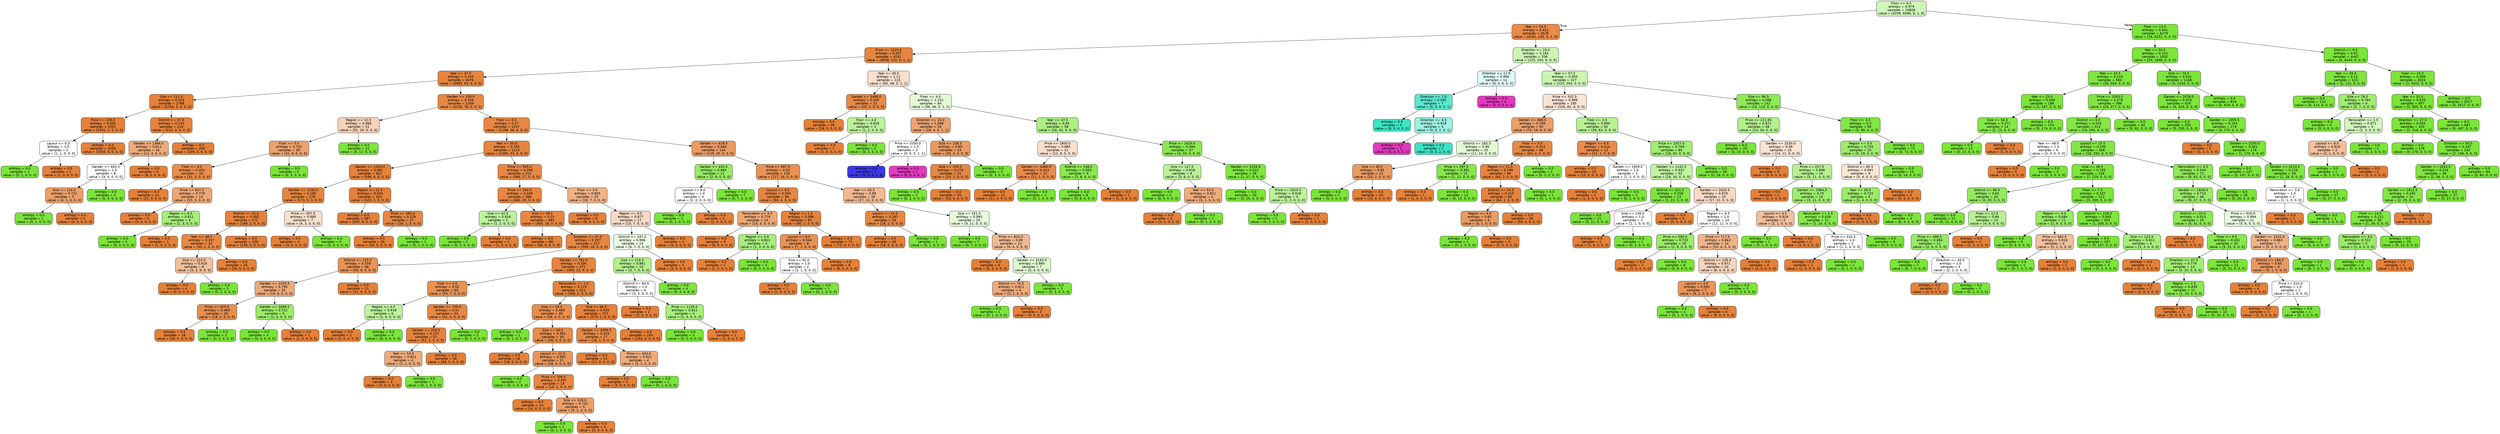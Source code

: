 digraph Tree {
node [shape=box, style="filled, rounded", color="black", fontname=helvetica] ;
edge [fontname=helvetica] ;
0 [label="Floor <= 6.5\nentropy = 0.979\nsamples = 10808\nvalue = [4209, 6586, 6, 1, 6]", fillcolor="#cff6b8"] ;
1 [label="Year <= 54.5\nentropy = 0.412\nsamples = 4529\nvalue = [4181, 335, 6, 1, 6]", fillcolor="#e78b49"] ;
0 -> 1 [labeldistance=2.5, labelangle=45, headlabel="True"] ;
2 [label="Price <= 1225.0\nentropy = 0.207\nsamples = 4191\nvalue = [4058, 131, 0, 1, 1]", fillcolor="#e6853f"] ;
1 -> 2 ;
3 [label="Year <= 47.5\nentropy = 0.143\nsamples = 4076\nvalue = [3993, 83, 0, 0, 0]", fillcolor="#e6843d"] ;
2 -> 3 ;
4 [label="Size <= 111.5\nentropy = 0.019\nsamples = 2768\nvalue = [2763, 5, 0, 0, 0]", fillcolor="#e58139"] ;
3 -> 4 ;
5 [label="Price <= 159.0\nentropy = 0.005\nsamples = 2552\nvalue = [2551, 1, 0, 0, 0]", fillcolor="#e58139"] ;
4 -> 5 ;
6 [label="Layout <= 6.5\nentropy = 1.0\nsamples = 2\nvalue = [1, 1, 0, 0, 0]", fillcolor="#ffffff"] ;
5 -> 6 ;
7 [label="entropy = 0.0\nsamples = 1\nvalue = [0, 1, 0, 0, 0]", fillcolor="#7be539"] ;
6 -> 7 ;
8 [label="entropy = 0.0\nsamples = 1\nvalue = [1, 0, 0, 0, 0]", fillcolor="#e58139"] ;
6 -> 8 ;
9 [label="entropy = 0.0\nsamples = 2550\nvalue = [2550, 0, 0, 0, 0]", fillcolor="#e58139"] ;
5 -> 9 ;
10 [label="District <= 37.0\nentropy = 0.133\nsamples = 216\nvalue = [212, 4, 0, 0, 0]", fillcolor="#e5833d"] ;
4 -> 10 ;
11 [label="Garden <= 1366.0\nentropy = 0.811\nsamples = 16\nvalue = [12, 4, 0, 0, 0]", fillcolor="#eeab7b"] ;
10 -> 11 ;
12 [label="Garden <= 662.5\nentropy = 1.0\nsamples = 8\nvalue = [4, 4, 0, 0, 0]", fillcolor="#ffffff"] ;
11 -> 12 ;
13 [label="Size <= 114.0\nentropy = 0.722\nsamples = 5\nvalue = [4, 1, 0, 0, 0]", fillcolor="#eca06a"] ;
12 -> 13 ;
14 [label="entropy = 0.0\nsamples = 1\nvalue = [0, 1, 0, 0, 0]", fillcolor="#7be539"] ;
13 -> 14 ;
15 [label="entropy = 0.0\nsamples = 4\nvalue = [4, 0, 0, 0, 0]", fillcolor="#e58139"] ;
13 -> 15 ;
16 [label="entropy = 0.0\nsamples = 3\nvalue = [0, 3, 0, 0, 0]", fillcolor="#7be539"] ;
12 -> 16 ;
17 [label="entropy = 0.0\nsamples = 8\nvalue = [8, 0, 0, 0, 0]", fillcolor="#e58139"] ;
11 -> 17 ;
18 [label="entropy = 0.0\nsamples = 200\nvalue = [200, 0, 0, 0, 0]", fillcolor="#e58139"] ;
10 -> 18 ;
19 [label="Garden <= 209.0\nentropy = 0.326\nsamples = 1308\nvalue = [1230, 78, 0, 0, 0]", fillcolor="#e78946"] ;
3 -> 19 ;
20 [label="Region <= 11.5\nentropy = 0.966\nsamples = 51\nvalue = [31, 20, 0, 0, 0]", fillcolor="#f6d2b9"] ;
19 -> 20 ;
21 [label="Floor <= 5.5\nentropy = 0.732\nsamples = 39\nvalue = [31, 8, 0, 0, 0]", fillcolor="#eca26c"] ;
20 -> 21 ;
22 [label="Floor <= 4.5\nentropy = 0.431\nsamples = 34\nvalue = [31, 3, 0, 0, 0]", fillcolor="#e88d4c"] ;
21 -> 22 ;
23 [label="entropy = 0.0\nsamples = 21\nvalue = [21, 0, 0, 0, 0]", fillcolor="#e58139"] ;
22 -> 23 ;
24 [label="Price <= 607.5\nentropy = 0.779\nsamples = 13\nvalue = [10, 3, 0, 0, 0]", fillcolor="#eda774"] ;
22 -> 24 ;
25 [label="entropy = 0.0\nsamples = 9\nvalue = [9, 0, 0, 0, 0]", fillcolor="#e58139"] ;
24 -> 25 ;
26 [label="Region <= 8.5\nentropy = 0.811\nsamples = 4\nvalue = [1, 3, 0, 0, 0]", fillcolor="#a7ee7b"] ;
24 -> 26 ;
27 [label="entropy = 0.0\nsamples = 3\nvalue = [0, 3, 0, 0, 0]", fillcolor="#7be539"] ;
26 -> 27 ;
28 [label="entropy = 0.0\nsamples = 1\nvalue = [1, 0, 0, 0, 0]", fillcolor="#e58139"] ;
26 -> 28 ;
29 [label="entropy = 0.0\nsamples = 5\nvalue = [0, 5, 0, 0, 0]", fillcolor="#7be539"] ;
21 -> 29 ;
30 [label="entropy = 0.0\nsamples = 12\nvalue = [0, 12, 0, 0, 0]", fillcolor="#7be539"] ;
20 -> 30 ;
31 [label="Floor <= 5.5\nentropy = 0.27\nsamples = 1257\nvalue = [1199, 58, 0, 0, 0]", fillcolor="#e68743"] ;
19 -> 31 ;
32 [label="Year <= 50.5\nentropy = 0.193\nsamples = 1113\nvalue = [1080, 33, 0, 0, 0]", fillcolor="#e6853f"] ;
31 -> 32 ;
33 [label="Garden <= 1350.0\nentropy = 0.081\nsamples = 602\nvalue = [596, 6, 0, 0, 0]", fillcolor="#e5823b"] ;
32 -> 33 ;
34 [label="Garden <= 1335.0\nentropy = 0.185\nsamples = 178\nvalue = [173, 5, 0, 0, 0]", fillcolor="#e6853f"] ;
33 -> 34 ;
35 [label="District <= 42.0\nentropy = 0.092\nsamples = 171\nvalue = [169, 2, 0, 0, 0]", fillcolor="#e5823b"] ;
34 -> 35 ;
36 [label="Year <= 48.5\nentropy = 0.337\nsamples = 32\nvalue = [30, 2, 0, 0, 0]", fillcolor="#e78946"] ;
35 -> 36 ;
37 [label="Size <= 124.0\nentropy = 0.918\nsamples = 6\nvalue = [4, 2, 0, 0, 0]", fillcolor="#f2c09c"] ;
36 -> 37 ;
38 [label="entropy = 0.0\nsamples = 4\nvalue = [4, 0, 0, 0, 0]", fillcolor="#e58139"] ;
37 -> 38 ;
39 [label="entropy = 0.0\nsamples = 2\nvalue = [0, 2, 0, 0, 0]", fillcolor="#7be539"] ;
37 -> 39 ;
40 [label="entropy = 0.0\nsamples = 26\nvalue = [26, 0, 0, 0, 0]", fillcolor="#e58139"] ;
36 -> 40 ;
41 [label="entropy = 0.0\nsamples = 139\nvalue = [139, 0, 0, 0, 0]", fillcolor="#e58139"] ;
35 -> 41 ;
42 [label="Price <= 307.5\nentropy = 0.985\nsamples = 7\nvalue = [4, 3, 0, 0, 0]", fillcolor="#f8e0ce"] ;
34 -> 42 ;
43 [label="entropy = 0.0\nsamples = 4\nvalue = [4, 0, 0, 0, 0]", fillcolor="#e58139"] ;
42 -> 43 ;
44 [label="entropy = 0.0\nsamples = 3\nvalue = [0, 3, 0, 0, 0]", fillcolor="#7be539"] ;
42 -> 44 ;
45 [label="Region <= 11.5\nentropy = 0.024\nsamples = 424\nvalue = [423, 1, 0, 0, 0]", fillcolor="#e58139"] ;
33 -> 45 ;
46 [label="entropy = 0.0\nsamples = 397\nvalue = [397, 0, 0, 0, 0]", fillcolor="#e58139"] ;
45 -> 46 ;
47 [label="Price <= 565.0\nentropy = 0.229\nsamples = 27\nvalue = [26, 1, 0, 0, 0]", fillcolor="#e68641"] ;
45 -> 47 ;
48 [label="entropy = 0.0\nsamples = 26\nvalue = [26, 0, 0, 0, 0]", fillcolor="#e58139"] ;
47 -> 48 ;
49 [label="entropy = 0.0\nsamples = 1\nvalue = [0, 1, 0, 0, 0]", fillcolor="#7be539"] ;
47 -> 49 ;
50 [label="Price <= 945.0\nentropy = 0.298\nsamples = 511\nvalue = [484, 27, 0, 0, 0]", fillcolor="#e68844"] ;
32 -> 50 ;
51 [label="Price <= 194.5\nentropy = 0.248\nsamples = 486\nvalue = [466, 20, 0, 0, 0]", fillcolor="#e68641"] ;
50 -> 51 ;
52 [label="Size <= 42.5\nentropy = 0.918\nsamples = 3\nvalue = [1, 2, 0, 0, 0]", fillcolor="#bdf29c"] ;
51 -> 52 ;
53 [label="entropy = 0.0\nsamples = 2\nvalue = [0, 2, 0, 0, 0]", fillcolor="#7be539"] ;
52 -> 53 ;
54 [label="entropy = 0.0\nsamples = 1\nvalue = [1, 0, 0, 0, 0]", fillcolor="#e58139"] ;
52 -> 54 ;
55 [label="Size <= 58.5\nentropy = 0.23\nsamples = 483\nvalue = [465, 18, 0, 0, 0]", fillcolor="#e68641"] ;
51 -> 55 ;
56 [label="entropy = 0.0\nsamples = 66\nvalue = [66, 0, 0, 0, 0]", fillcolor="#e58139"] ;
55 -> 56 ;
57 [label="Direction <= 47.5\nentropy = 0.257\nsamples = 417\nvalue = [399, 18, 0, 0, 0]", fillcolor="#e68742"] ;
55 -> 57 ;
58 [label="District <= 125.0\nentropy = 0.559\nsamples = 46\nvalue = [40, 6, 0, 0, 0]", fillcolor="#e99457"] ;
57 -> 58 ;
59 [label="Garden <= 2430.5\nentropy = 0.795\nsamples = 25\nvalue = [19, 6, 0, 0, 0]", fillcolor="#eda978"] ;
58 -> 59 ;
60 [label="Price <= 625.0\nentropy = 0.469\nsamples = 20\nvalue = [18, 2, 0, 0, 0]", fillcolor="#e88f4f"] ;
59 -> 60 ;
61 [label="entropy = 0.0\nsamples = 18\nvalue = [18, 0, 0, 0, 0]", fillcolor="#e58139"] ;
60 -> 61 ;
62 [label="entropy = 0.0\nsamples = 2\nvalue = [0, 2, 0, 0, 0]", fillcolor="#7be539"] ;
60 -> 62 ;
63 [label="Garden <= 3089.5\nentropy = 0.722\nsamples = 5\nvalue = [1, 4, 0, 0, 0]", fillcolor="#9cec6a"] ;
59 -> 63 ;
64 [label="entropy = 0.0\nsamples = 4\nvalue = [0, 4, 0, 0, 0]", fillcolor="#7be539"] ;
63 -> 64 ;
65 [label="entropy = 0.0\nsamples = 1\nvalue = [1, 0, 0, 0, 0]", fillcolor="#e58139"] ;
63 -> 65 ;
66 [label="entropy = 0.0\nsamples = 21\nvalue = [21, 0, 0, 0, 0]", fillcolor="#e58139"] ;
58 -> 66 ;
67 [label="Garden <= 782.0\nentropy = 0.206\nsamples = 371\nvalue = [359, 12, 0, 0, 0]", fillcolor="#e68540"] ;
57 -> 67 ;
68 [label="Floor <= 4.5\nentropy = 0.52\nsamples = 60\nvalue = [53, 7, 0, 0, 0]", fillcolor="#e89253"] ;
67 -> 68 ;
69 [label="Region <= 4.5\nentropy = 0.918\nsamples = 6\nvalue = [2, 4, 0, 0, 0]", fillcolor="#bdf29c"] ;
68 -> 69 ;
70 [label="entropy = 0.0\nsamples = 2\nvalue = [2, 0, 0, 0, 0]", fillcolor="#e58139"] ;
69 -> 70 ;
71 [label="entropy = 0.0\nsamples = 4\nvalue = [0, 4, 0, 0, 0]", fillcolor="#7be539"] ;
69 -> 71 ;
72 [label="Garden <= 709.5\nentropy = 0.31\nsamples = 54\nvalue = [51, 3, 0, 0, 0]", fillcolor="#e78845"] ;
68 -> 72 ;
73 [label="Garden <= 316.5\nentropy = 0.137\nsamples = 52\nvalue = [51, 1, 0, 0, 0]", fillcolor="#e6833d"] ;
72 -> 73 ;
74 [label="Year <= 53.0\nentropy = 0.811\nsamples = 4\nvalue = [3, 1, 0, 0, 0]", fillcolor="#eeab7b"] ;
73 -> 74 ;
75 [label="entropy = 0.0\nsamples = 3\nvalue = [3, 0, 0, 0, 0]", fillcolor="#e58139"] ;
74 -> 75 ;
76 [label="entropy = 0.0\nsamples = 1\nvalue = [0, 1, 0, 0, 0]", fillcolor="#7be539"] ;
74 -> 76 ;
77 [label="entropy = 0.0\nsamples = 48\nvalue = [48, 0, 0, 0, 0]", fillcolor="#e58139"] ;
73 -> 77 ;
78 [label="entropy = 0.0\nsamples = 2\nvalue = [0, 2, 0, 0, 0]", fillcolor="#7be539"] ;
72 -> 78 ;
79 [label="Renovation <= 1.0\nentropy = 0.119\nsamples = 311\nvalue = [306, 5, 0, 0, 0]", fillcolor="#e5833c"] ;
67 -> 79 ;
80 [label="Size <= 59.5\nentropy = 0.469\nsamples = 40\nvalue = [36, 4, 0, 0, 0]", fillcolor="#e88f4f"] ;
79 -> 80 ;
81 [label="entropy = 0.0\nsamples = 1\nvalue = [0, 1, 0, 0, 0]", fillcolor="#7be539"] ;
80 -> 81 ;
82 [label="Size <= 94.5\nentropy = 0.391\nsamples = 39\nvalue = [36, 3, 0, 0, 0]", fillcolor="#e78c49"] ;
80 -> 82 ;
83 [label="entropy = 0.0\nsamples = 18\nvalue = [18, 0, 0, 0, 0]", fillcolor="#e58139"] ;
82 -> 83 ;
84 [label="Layout <= 12.0\nentropy = 0.592\nsamples = 21\nvalue = [18, 3, 0, 0, 0]", fillcolor="#e9965a"] ;
82 -> 84 ;
85 [label="entropy = 0.0\nsamples = 2\nvalue = [0, 2, 0, 0, 0]", fillcolor="#7be539"] ;
84 -> 85 ;
86 [label="Price <= 709.0\nentropy = 0.297\nsamples = 19\nvalue = [18, 1, 0, 0, 0]", fillcolor="#e68844"] ;
84 -> 86 ;
87 [label="entropy = 0.0\nsamples = 14\nvalue = [14, 0, 0, 0, 0]", fillcolor="#e58139"] ;
86 -> 87 ;
88 [label="Size <= 126.0\nentropy = 0.722\nsamples = 5\nvalue = [4, 1, 0, 0, 0]", fillcolor="#eca06a"] ;
86 -> 88 ;
89 [label="entropy = 0.0\nsamples = 1\nvalue = [0, 1, 0, 0, 0]", fillcolor="#7be539"] ;
88 -> 89 ;
90 [label="entropy = 0.0\nsamples = 4\nvalue = [4, 0, 0, 0, 0]", fillcolor="#e58139"] ;
88 -> 90 ;
91 [label="Size <= 66.5\nentropy = 0.035\nsamples = 271\nvalue = [270, 1, 0, 0, 0]", fillcolor="#e5813a"] ;
79 -> 91 ;
92 [label="Garden <= 3099.5\nentropy = 0.323\nsamples = 17\nvalue = [16, 1, 0, 0, 0]", fillcolor="#e78945"] ;
91 -> 92 ;
93 [label="entropy = 0.0\nsamples = 13\nvalue = [13, 0, 0, 0, 0]", fillcolor="#e58139"] ;
92 -> 93 ;
94 [label="Price <= 424.0\nentropy = 0.811\nsamples = 4\nvalue = [3, 1, 0, 0, 0]", fillcolor="#eeab7b"] ;
92 -> 94 ;
95 [label="entropy = 0.0\nsamples = 3\nvalue = [3, 0, 0, 0, 0]", fillcolor="#e58139"] ;
94 -> 95 ;
96 [label="entropy = 0.0\nsamples = 1\nvalue = [0, 1, 0, 0, 0]", fillcolor="#7be539"] ;
94 -> 96 ;
97 [label="entropy = 0.0\nsamples = 254\nvalue = [254, 0, 0, 0, 0]", fillcolor="#e58139"] ;
91 -> 97 ;
98 [label="Floor <= 3.5\nentropy = 0.855\nsamples = 25\nvalue = [18, 7, 0, 0, 0]", fillcolor="#efb286"] ;
50 -> 98 ;
99 [label="entropy = 0.0\nsamples = 8\nvalue = [8, 0, 0, 0, 0]", fillcolor="#e58139"] ;
98 -> 99 ;
100 [label="Region <= 9.5\nentropy = 0.977\nsamples = 17\nvalue = [10, 7, 0, 0, 0]", fillcolor="#f7d9c4"] ;
98 -> 100 ;
101 [label="District <= 197.0\nentropy = 0.996\nsamples = 13\nvalue = [6, 7, 0, 0, 0]", fillcolor="#ecfbe3"] ;
100 -> 101 ;
102 [label="Size <= 116.5\nentropy = 0.881\nsamples = 10\nvalue = [3, 7, 0, 0, 0]", fillcolor="#b4f08e"] ;
101 -> 102 ;
103 [label="District <= 64.5\nentropy = 1.0\nsamples = 6\nvalue = [3, 3, 0, 0, 0]", fillcolor="#ffffff"] ;
102 -> 103 ;
104 [label="entropy = 0.0\nsamples = 2\nvalue = [2, 0, 0, 0, 0]", fillcolor="#e58139"] ;
103 -> 104 ;
105 [label="Price <= 1135.0\nentropy = 0.811\nsamples = 4\nvalue = [1, 3, 0, 0, 0]", fillcolor="#a7ee7b"] ;
103 -> 105 ;
106 [label="entropy = 0.0\nsamples = 3\nvalue = [0, 3, 0, 0, 0]", fillcolor="#7be539"] ;
105 -> 106 ;
107 [label="entropy = 0.0\nsamples = 1\nvalue = [1, 0, 0, 0, 0]", fillcolor="#e58139"] ;
105 -> 107 ;
108 [label="entropy = 0.0\nsamples = 4\nvalue = [0, 4, 0, 0, 0]", fillcolor="#7be539"] ;
102 -> 108 ;
109 [label="entropy = 0.0\nsamples = 3\nvalue = [3, 0, 0, 0, 0]", fillcolor="#e58139"] ;
101 -> 109 ;
110 [label="entropy = 0.0\nsamples = 4\nvalue = [4, 0, 0, 0, 0]", fillcolor="#e58139"] ;
100 -> 110 ;
111 [label="Garden <= 628.5\nentropy = 0.666\nsamples = 144\nvalue = [119, 25, 0, 0, 0]", fillcolor="#ea9b63"] ;
31 -> 111 ;
112 [label="Garden <= 435.0\nentropy = 0.684\nsamples = 11\nvalue = [2, 9, 0, 0, 0]", fillcolor="#98eb65"] ;
111 -> 112 ;
113 [label="Layout <= 8.0\nentropy = 1.0\nsamples = 4\nvalue = [2, 2, 0, 0, 0]", fillcolor="#ffffff"] ;
112 -> 113 ;
114 [label="entropy = 0.0\nsamples = 2\nvalue = [0, 2, 0, 0, 0]", fillcolor="#7be539"] ;
113 -> 114 ;
115 [label="entropy = 0.0\nsamples = 2\nvalue = [2, 0, 0, 0, 0]", fillcolor="#e58139"] ;
113 -> 115 ;
116 [label="entropy = 0.0\nsamples = 7\nvalue = [0, 7, 0, 0, 0]", fillcolor="#7be539"] ;
112 -> 116 ;
117 [label="Price <= 667.5\nentropy = 0.53\nsamples = 133\nvalue = [117, 16, 0, 0, 0]", fillcolor="#e99254"] ;
111 -> 117 ;
118 [label="Layout <= 4.5\nentropy = 0.254\nsamples = 94\nvalue = [90, 4, 0, 0, 0]", fillcolor="#e68742"] ;
117 -> 118 ;
119 [label="Renovation <= 3.5\nentropy = 0.779\nsamples = 13\nvalue = [10, 3, 0, 0, 0]", fillcolor="#eda774"] ;
118 -> 119 ;
120 [label="entropy = 0.0\nsamples = 9\nvalue = [9, 0, 0, 0, 0]", fillcolor="#e58139"] ;
119 -> 120 ;
121 [label="Region <= 3.0\nentropy = 0.811\nsamples = 4\nvalue = [1, 3, 0, 0, 0]", fillcolor="#a7ee7b"] ;
119 -> 121 ;
122 [label="entropy = 0.0\nsamples = 1\nvalue = [1, 0, 0, 0, 0]", fillcolor="#e58139"] ;
121 -> 122 ;
123 [label="entropy = 0.0\nsamples = 3\nvalue = [0, 3, 0, 0, 0]", fillcolor="#7be539"] ;
121 -> 123 ;
124 [label="Region <= 1.5\nentropy = 0.096\nsamples = 81\nvalue = [80, 1, 0, 0, 0]", fillcolor="#e5833b"] ;
118 -> 124 ;
125 [label="Layout <= 8.5\nentropy = 0.544\nsamples = 8\nvalue = [7, 1, 0, 0, 0]", fillcolor="#e99355"] ;
124 -> 125 ;
126 [label="Size <= 92.0\nentropy = 1.0\nsamples = 2\nvalue = [1, 1, 0, 0, 0]", fillcolor="#ffffff"] ;
125 -> 126 ;
127 [label="entropy = 0.0\nsamples = 1\nvalue = [1, 0, 0, 0, 0]", fillcolor="#e58139"] ;
126 -> 127 ;
128 [label="entropy = 0.0\nsamples = 1\nvalue = [0, 1, 0, 0, 0]", fillcolor="#7be539"] ;
126 -> 128 ;
129 [label="entropy = 0.0\nsamples = 6\nvalue = [6, 0, 0, 0, 0]", fillcolor="#e58139"] ;
125 -> 129 ;
130 [label="entropy = 0.0\nsamples = 73\nvalue = [73, 0, 0, 0, 0]", fillcolor="#e58139"] ;
124 -> 130 ;
131 [label="Year <= 50.5\nentropy = 0.89\nsamples = 39\nvalue = [27, 12, 0, 0, 0]", fillcolor="#f1b991"] ;
117 -> 131 ;
132 [label="Layout <= 23.5\nentropy = 0.297\nsamples = 19\nvalue = [18, 1, 0, 0, 0]", fillcolor="#e68844"] ;
131 -> 132 ;
133 [label="entropy = 0.0\nsamples = 18\nvalue = [18, 0, 0, 0, 0]", fillcolor="#e58139"] ;
132 -> 133 ;
134 [label="entropy = 0.0\nsamples = 1\nvalue = [0, 1, 0, 0, 0]", fillcolor="#7be539"] ;
132 -> 134 ;
135 [label="Size <= 151.5\nentropy = 0.993\nsamples = 20\nvalue = [9, 11, 0, 0, 0]", fillcolor="#e7fadb"] ;
131 -> 135 ;
136 [label="entropy = 0.0\nsamples = 7\nvalue = [0, 7, 0, 0, 0]", fillcolor="#7be539"] ;
135 -> 136 ;
137 [label="Price <= 815.0\nentropy = 0.89\nsamples = 13\nvalue = [9, 4, 0, 0, 0]", fillcolor="#f1b991"] ;
135 -> 137 ;
138 [label="entropy = 0.0\nsamples = 6\nvalue = [6, 0, 0, 0, 0]", fillcolor="#e58139"] ;
137 -> 138 ;
139 [label="Garden <= 3193.0\nentropy = 0.985\nsamples = 7\nvalue = [3, 4, 0, 0, 0]", fillcolor="#def8ce"] ;
137 -> 139 ;
140 [label="District <= 75.5\nentropy = 0.811\nsamples = 4\nvalue = [3, 1, 0, 0, 0]", fillcolor="#eeab7b"] ;
139 -> 140 ;
141 [label="entropy = 0.0\nsamples = 1\nvalue = [0, 1, 0, 0, 0]", fillcolor="#7be539"] ;
140 -> 141 ;
142 [label="entropy = 0.0\nsamples = 3\nvalue = [3, 0, 0, 0, 0]", fillcolor="#e58139"] ;
140 -> 142 ;
143 [label="entropy = 0.0\nsamples = 3\nvalue = [0, 3, 0, 0, 0]", fillcolor="#7be539"] ;
139 -> 143 ;
144 [label="Year <= 45.5\nentropy = 1.11\nsamples = 115\nvalue = [65, 48, 0, 1, 1]", fillcolor="#f8dfcd"] ;
2 -> 144 ;
145 [label="Garden <= 3488.0\nentropy = 0.345\nsamples = 31\nvalue = [29, 2, 0, 0, 0]", fillcolor="#e78a47"] ;
144 -> 145 ;
146 [label="entropy = 0.0\nsamples = 28\nvalue = [28, 0, 0, 0, 0]", fillcolor="#e58139"] ;
145 -> 146 ;
147 [label="Floor <= 4.0\nentropy = 0.918\nsamples = 3\nvalue = [1, 2, 0, 0, 0]", fillcolor="#bdf29c"] ;
145 -> 147 ;
148 [label="entropy = 0.0\nsamples = 1\nvalue = [1, 0, 0, 0, 0]", fillcolor="#e58139"] ;
147 -> 148 ;
149 [label="entropy = 0.0\nsamples = 2\nvalue = [0, 2, 0, 0, 0]", fillcolor="#7be539"] ;
147 -> 149 ;
150 [label="Floor <= 4.5\nentropy = 1.152\nsamples = 84\nvalue = [36, 46, 0, 1, 1]", fillcolor="#e4fad6"] ;
144 -> 150 ;
151 [label="Direction <= 23.0\nentropy = 1.068\nsamples = 26\nvalue = [20, 4, 0, 1, 1]", fillcolor="#eca36f"] ;
150 -> 151 ;
152 [label="Price <= 3350.0\nentropy = 1.0\nsamples = 2\nvalue = [0, 0, 0, 1, 1]", fillcolor="#ffffff"] ;
151 -> 152 ;
153 [label="entropy = 0.0\nsamples = 1\nvalue = [0, 0, 0, 1, 0]", fillcolor="#3c39e5"] ;
152 -> 153 ;
154 [label="entropy = 0.0\nsamples = 1\nvalue = [0, 0, 0, 0, 1]", fillcolor="#e539c0"] ;
152 -> 154 ;
155 [label="Size <= 238.5\nentropy = 0.65\nsamples = 24\nvalue = [20, 4, 0, 0, 0]", fillcolor="#ea9a61"] ;
151 -> 155 ;
156 [label="Size <= 109.5\nentropy = 0.276\nsamples = 21\nvalue = [20, 1, 0, 0, 0]", fillcolor="#e68743"] ;
155 -> 156 ;
157 [label="entropy = 0.0\nsamples = 1\nvalue = [0, 1, 0, 0, 0]", fillcolor="#7be539"] ;
156 -> 157 ;
158 [label="entropy = 0.0\nsamples = 20\nvalue = [20, 0, 0, 0, 0]", fillcolor="#e58139"] ;
156 -> 158 ;
159 [label="entropy = 0.0\nsamples = 3\nvalue = [0, 3, 0, 0, 0]", fillcolor="#7be539"] ;
155 -> 159 ;
160 [label="Year <= 47.5\nentropy = 0.85\nsamples = 58\nvalue = [16, 42, 0, 0, 0]", fillcolor="#adef84"] ;
150 -> 160 ;
161 [label="Price <= 1800.0\nentropy = 0.985\nsamples = 21\nvalue = [12, 9, 0, 0, 0]", fillcolor="#f8e0ce"] ;
160 -> 161 ;
162 [label="Garden <= 2460.0\nentropy = 0.414\nsamples = 12\nvalue = [11, 1, 0, 0, 0]", fillcolor="#e78c4b"] ;
161 -> 162 ;
163 [label="entropy = 0.0\nsamples = 11\nvalue = [11, 0, 0, 0, 0]", fillcolor="#e58139"] ;
162 -> 163 ;
164 [label="entropy = 0.0\nsamples = 1\nvalue = [0, 1, 0, 0, 0]", fillcolor="#7be539"] ;
162 -> 164 ;
165 [label="District <= 148.0\nentropy = 0.503\nsamples = 9\nvalue = [1, 8, 0, 0, 0]", fillcolor="#8ce852"] ;
161 -> 165 ;
166 [label="entropy = 0.0\nsamples = 8\nvalue = [0, 8, 0, 0, 0]", fillcolor="#7be539"] ;
165 -> 166 ;
167 [label="entropy = 0.0\nsamples = 1\nvalue = [1, 0, 0, 0, 0]", fillcolor="#e58139"] ;
165 -> 167 ;
168 [label="Price <= 1425.0\nentropy = 0.494\nsamples = 37\nvalue = [4, 33, 0, 0, 0]", fillcolor="#8be851"] ;
160 -> 168 ;
169 [label="Size <= 127.0\nentropy = 0.918\nsamples = 9\nvalue = [3, 6, 0, 0, 0]", fillcolor="#bdf29c"] ;
168 -> 169 ;
170 [label="entropy = 0.0\nsamples = 5\nvalue = [0, 5, 0, 0, 0]", fillcolor="#7be539"] ;
169 -> 170 ;
171 [label="Year <= 53.0\nentropy = 0.811\nsamples = 4\nvalue = [3, 1, 0, 0, 0]", fillcolor="#eeab7b"] ;
169 -> 171 ;
172 [label="entropy = 0.0\nsamples = 3\nvalue = [3, 0, 0, 0, 0]", fillcolor="#e58139"] ;
171 -> 172 ;
173 [label="entropy = 0.0\nsamples = 1\nvalue = [0, 1, 0, 0, 0]", fillcolor="#7be539"] ;
171 -> 173 ;
174 [label="Garden <= 3156.0\nentropy = 0.222\nsamples = 28\nvalue = [1, 27, 0, 0, 0]", fillcolor="#80e640"] ;
168 -> 174 ;
175 [label="entropy = 0.0\nsamples = 25\nvalue = [0, 25, 0, 0, 0]", fillcolor="#7be539"] ;
174 -> 175 ;
176 [label="Price <= 2015.0\nentropy = 0.918\nsamples = 3\nvalue = [1, 2, 0, 0, 0]", fillcolor="#bdf29c"] ;
174 -> 176 ;
177 [label="entropy = 0.0\nsamples = 2\nvalue = [0, 2, 0, 0, 0]", fillcolor="#7be539"] ;
176 -> 177 ;
178 [label="entropy = 0.0\nsamples = 1\nvalue = [1, 0, 0, 0, 0]", fillcolor="#e58139"] ;
176 -> 178 ;
179 [label="Direction <= 19.0\nentropy = 1.164\nsamples = 338\nvalue = [123, 204, 6, 0, 5]", fillcolor="#cdf5b4"] ;
1 -> 179 ;
180 [label="Direction <= 11.5\nentropy = 0.994\nsamples = 11\nvalue = [0, 0, 6, 0, 5]", fillcolor="#defbf5"] ;
179 -> 180 ;
181 [label="Direction <= 7.0\nentropy = 0.592\nsamples = 7\nvalue = [0, 0, 6, 0, 1]", fillcolor="#5ae9cf"] ;
180 -> 181 ;
182 [label="entropy = 0.0\nsamples = 4\nvalue = [0, 0, 4, 0, 0]", fillcolor="#39e5c5"] ;
181 -> 182 ;
183 [label="Direction <= 8.5\nentropy = 0.918\nsamples = 3\nvalue = [0, 0, 2, 0, 1]", fillcolor="#9cf2e2"] ;
181 -> 183 ;
184 [label="entropy = 0.0\nsamples = 1\nvalue = [0, 0, 0, 0, 1]", fillcolor="#e539c0"] ;
183 -> 184 ;
185 [label="entropy = 0.0\nsamples = 2\nvalue = [0, 0, 2, 0, 0]", fillcolor="#39e5c5"] ;
183 -> 185 ;
186 [label="entropy = 0.0\nsamples = 4\nvalue = [0, 0, 0, 0, 4]", fillcolor="#e539c0"] ;
180 -> 186 ;
187 [label="Year <= 57.5\nentropy = 0.955\nsamples = 327\nvalue = [123, 204, 0, 0, 0]", fillcolor="#cbf5b0"] ;
179 -> 187 ;
188 [label="Price <= 502.5\nentropy = 0.989\nsamples = 185\nvalue = [104, 81, 0, 0, 0]", fillcolor="#f9e3d3"] ;
187 -> 188 ;
189 [label="Garden <= 888.5\nentropy = 0.709\nsamples = 93\nvalue = [75, 18, 0, 0, 0]", fillcolor="#eb9f69"] ;
188 -> 189 ;
190 [label="District <= 182.5\nentropy = 0.99\nsamples = 25\nvalue = [11, 14, 0, 0, 0]", fillcolor="#e3f9d5"] ;
189 -> 190 ;
191 [label="Size <= 40.5\nentropy = 0.65\nsamples = 12\nvalue = [10, 2, 0, 0, 0]", fillcolor="#ea9a61"] ;
190 -> 191 ;
192 [label="entropy = 0.0\nsamples = 2\nvalue = [0, 2, 0, 0, 0]", fillcolor="#7be539"] ;
191 -> 192 ;
193 [label="entropy = 0.0\nsamples = 10\nvalue = [10, 0, 0, 0, 0]", fillcolor="#e58139"] ;
191 -> 193 ;
194 [label="Price <= 297.5\nentropy = 0.391\nsamples = 13\nvalue = [1, 12, 0, 0, 0]", fillcolor="#86e749"] ;
190 -> 194 ;
195 [label="entropy = 0.0\nsamples = 1\nvalue = [1, 0, 0, 0, 0]", fillcolor="#e58139"] ;
194 -> 195 ;
196 [label="entropy = 0.0\nsamples = 12\nvalue = [0, 12, 0, 0, 0]", fillcolor="#7be539"] ;
194 -> 196 ;
197 [label="Floor <= 5.5\nentropy = 0.323\nsamples = 68\nvalue = [64, 4, 0, 0, 0]", fillcolor="#e78945"] ;
189 -> 197 ;
198 [label="Region <= 11.5\nentropy = 0.196\nsamples = 66\nvalue = [64, 2, 0, 0, 0]", fillcolor="#e6853f"] ;
197 -> 198 ;
199 [label="District <= 34.5\nentropy = 0.115\nsamples = 65\nvalue = [64, 1, 0, 0, 0]", fillcolor="#e5833c"] ;
198 -> 199 ;
200 [label="Region <= 4.5\nentropy = 0.65\nsamples = 6\nvalue = [5, 1, 0, 0, 0]", fillcolor="#ea9a61"] ;
199 -> 200 ;
201 [label="entropy = 0.0\nsamples = 1\nvalue = [0, 1, 0, 0, 0]", fillcolor="#7be539"] ;
200 -> 201 ;
202 [label="entropy = 0.0\nsamples = 5\nvalue = [5, 0, 0, 0, 0]", fillcolor="#e58139"] ;
200 -> 202 ;
203 [label="entropy = 0.0\nsamples = 59\nvalue = [59, 0, 0, 0, 0]", fillcolor="#e58139"] ;
199 -> 203 ;
204 [label="entropy = 0.0\nsamples = 1\nvalue = [0, 1, 0, 0, 0]", fillcolor="#7be539"] ;
198 -> 204 ;
205 [label="entropy = 0.0\nsamples = 2\nvalue = [0, 2, 0, 0, 0]", fillcolor="#7be539"] ;
197 -> 205 ;
206 [label="Floor <= 3.5\nentropy = 0.899\nsamples = 92\nvalue = [29, 63, 0, 0, 0]", fillcolor="#b8f194"] ;
188 -> 206 ;
207 [label="Region <= 6.5\nentropy = 0.414\nsamples = 12\nvalue = [11, 1, 0, 0, 0]", fillcolor="#e78c4b"] ;
206 -> 207 ;
208 [label="entropy = 0.0\nsamples = 10\nvalue = [10, 0, 0, 0, 0]", fillcolor="#e58139"] ;
207 -> 208 ;
209 [label="Garden <= 1909.0\nentropy = 1.0\nsamples = 2\nvalue = [1, 1, 0, 0, 0]", fillcolor="#ffffff"] ;
207 -> 209 ;
210 [label="entropy = 0.0\nsamples = 1\nvalue = [1, 0, 0, 0, 0]", fillcolor="#e58139"] ;
209 -> 210 ;
211 [label="entropy = 0.0\nsamples = 1\nvalue = [0, 1, 0, 0, 0]", fillcolor="#7be539"] ;
209 -> 211 ;
212 [label="Price <= 1027.0\nentropy = 0.769\nsamples = 80\nvalue = [18, 62, 0, 0, 0]", fillcolor="#a1ed72"] ;
206 -> 212 ;
213 [label="Garden <= 1142.5\nentropy = 0.931\nsamples = 52\nvalue = [18, 34, 0, 0, 0]", fillcolor="#c1f3a2"] ;
212 -> 213 ;
214 [label="District <= 211.5\nentropy = 0.258\nsamples = 23\nvalue = [1, 22, 0, 0, 0]", fillcolor="#81e642"] ;
213 -> 214 ;
215 [label="entropy = 0.0\nsamples = 21\nvalue = [0, 21, 0, 0, 0]", fillcolor="#7be539"] ;
214 -> 215 ;
216 [label="Size <= 136.0\nentropy = 1.0\nsamples = 2\nvalue = [1, 1, 0, 0, 0]", fillcolor="#ffffff"] ;
214 -> 216 ;
217 [label="entropy = 0.0\nsamples = 1\nvalue = [1, 0, 0, 0, 0]", fillcolor="#e58139"] ;
216 -> 217 ;
218 [label="entropy = 0.0\nsamples = 1\nvalue = [0, 1, 0, 0, 0]", fillcolor="#7be539"] ;
216 -> 218 ;
219 [label="Garden <= 2020.5\nentropy = 0.978\nsamples = 29\nvalue = [17, 12, 0, 0, 0]", fillcolor="#f7dac5"] ;
213 -> 219 ;
220 [label="entropy = 0.0\nsamples = 5\nvalue = [5, 0, 0, 0, 0]", fillcolor="#e58139"] ;
219 -> 220 ;
221 [label="Region <= 6.5\nentropy = 1.0\nsamples = 24\nvalue = [12, 12, 0, 0, 0]", fillcolor="#ffffff"] ;
219 -> 221 ;
222 [label="Price <= 585.0\nentropy = 0.722\nsamples = 10\nvalue = [2, 8, 0, 0, 0]", fillcolor="#9cec6a"] ;
221 -> 222 ;
223 [label="entropy = 0.0\nsamples = 2\nvalue = [2, 0, 0, 0, 0]", fillcolor="#e58139"] ;
222 -> 223 ;
224 [label="entropy = 0.0\nsamples = 8\nvalue = [0, 8, 0, 0, 0]", fillcolor="#7be539"] ;
222 -> 224 ;
225 [label="Price <= 717.5\nentropy = 0.863\nsamples = 14\nvalue = [10, 4, 0, 0, 0]", fillcolor="#efb388"] ;
221 -> 225 ;
226 [label="District <= 145.0\nentropy = 0.971\nsamples = 10\nvalue = [6, 4, 0, 0, 0]", fillcolor="#f6d5bd"] ;
225 -> 226 ;
227 [label="Layout <= 4.5\nentropy = 0.592\nsamples = 7\nvalue = [6, 1, 0, 0, 0]", fillcolor="#e9965a"] ;
226 -> 227 ;
228 [label="entropy = 0.0\nsamples = 1\nvalue = [0, 1, 0, 0, 0]", fillcolor="#7be539"] ;
227 -> 228 ;
229 [label="entropy = 0.0\nsamples = 6\nvalue = [6, 0, 0, 0, 0]", fillcolor="#e58139"] ;
227 -> 229 ;
230 [label="entropy = 0.0\nsamples = 3\nvalue = [0, 3, 0, 0, 0]", fillcolor="#7be539"] ;
226 -> 230 ;
231 [label="entropy = 0.0\nsamples = 4\nvalue = [4, 0, 0, 0, 0]", fillcolor="#e58139"] ;
225 -> 231 ;
232 [label="entropy = 0.0\nsamples = 28\nvalue = [0, 28, 0, 0, 0]", fillcolor="#7be539"] ;
212 -> 232 ;
233 [label="Size <= 96.5\nentropy = 0.568\nsamples = 142\nvalue = [19, 123, 0, 0, 0]", fillcolor="#8fe958"] ;
187 -> 233 ;
234 [label="Price <= 211.95\nentropy = 0.871\nsamples = 48\nvalue = [14, 34, 0, 0, 0]", fillcolor="#b1f08b"] ;
233 -> 234 ;
235 [label="entropy = 0.0\nsamples = 23\nvalue = [0, 23, 0, 0, 0]", fillcolor="#7be539"] ;
234 -> 235 ;
236 [label="Garden <= 2530.0\nentropy = 0.99\nsamples = 25\nvalue = [14, 11, 0, 0, 0]", fillcolor="#f9e4d5"] ;
234 -> 236 ;
237 [label="entropy = 0.0\nsamples = 9\nvalue = [9, 0, 0, 0, 0]", fillcolor="#e58139"] ;
236 -> 237 ;
238 [label="Price <= 257.5\nentropy = 0.896\nsamples = 16\nvalue = [5, 11, 0, 0, 0]", fillcolor="#b7f193"] ;
236 -> 238 ;
239 [label="entropy = 0.0\nsamples = 2\nvalue = [2, 0, 0, 0, 0]", fillcolor="#e58139"] ;
238 -> 239 ;
240 [label="Garden <= 2984.5\nentropy = 0.75\nsamples = 14\nvalue = [3, 11, 0, 0, 0]", fillcolor="#9fec6f"] ;
238 -> 240 ;
241 [label="Layout <= 4.5\nentropy = 0.918\nsamples = 3\nvalue = [2, 1, 0, 0, 0]", fillcolor="#f2c09c"] ;
240 -> 241 ;
242 [label="entropy = 0.0\nsamples = 1\nvalue = [0, 1, 0, 0, 0]", fillcolor="#7be539"] ;
241 -> 242 ;
243 [label="entropy = 0.0\nsamples = 2\nvalue = [2, 0, 0, 0, 0]", fillcolor="#e58139"] ;
241 -> 243 ;
244 [label="Renovation <= 2.5\nentropy = 0.439\nsamples = 11\nvalue = [1, 10, 0, 0, 0]", fillcolor="#88e84d"] ;
240 -> 244 ;
245 [label="Price <= 320.0\nentropy = 1.0\nsamples = 2\nvalue = [1, 1, 0, 0, 0]", fillcolor="#ffffff"] ;
244 -> 245 ;
246 [label="entropy = 0.0\nsamples = 1\nvalue = [1, 0, 0, 0, 0]", fillcolor="#e58139"] ;
245 -> 246 ;
247 [label="entropy = 0.0\nsamples = 1\nvalue = [0, 1, 0, 0, 0]", fillcolor="#7be539"] ;
245 -> 247 ;
248 [label="entropy = 0.0\nsamples = 9\nvalue = [0, 9, 0, 0, 0]", fillcolor="#7be539"] ;
244 -> 248 ;
249 [label="Floor <= 4.5\nentropy = 0.3\nsamples = 94\nvalue = [5, 89, 0, 0, 0]", fillcolor="#82e644"] ;
233 -> 249 ;
250 [label="Region <= 5.5\nentropy = 0.755\nsamples = 23\nvalue = [5, 18, 0, 0, 0]", fillcolor="#a0ec70"] ;
249 -> 250 ;
251 [label="District <= 85.5\nentropy = 0.991\nsamples = 9\nvalue = [5, 4, 0, 0, 0]", fillcolor="#fae6d7"] ;
250 -> 251 ;
252 [label="Year <= 58.5\nentropy = 0.722\nsamples = 5\nvalue = [1, 4, 0, 0, 0]", fillcolor="#9cec6a"] ;
251 -> 252 ;
253 [label="entropy = 0.0\nsamples = 1\nvalue = [1, 0, 0, 0, 0]", fillcolor="#e58139"] ;
252 -> 253 ;
254 [label="entropy = 0.0\nsamples = 4\nvalue = [0, 4, 0, 0, 0]", fillcolor="#7be539"] ;
252 -> 254 ;
255 [label="entropy = 0.0\nsamples = 4\nvalue = [4, 0, 0, 0, 0]", fillcolor="#e58139"] ;
251 -> 255 ;
256 [label="entropy = 0.0\nsamples = 14\nvalue = [0, 14, 0, 0, 0]", fillcolor="#7be539"] ;
250 -> 256 ;
257 [label="entropy = 0.0\nsamples = 71\nvalue = [0, 71, 0, 0, 0]", fillcolor="#7be539"] ;
249 -> 257 ;
258 [label="Floor <= 13.5\nentropy = 0.041\nsamples = 6279\nvalue = [28, 6251, 0, 0, 0]", fillcolor="#7ce53a"] ;
0 -> 258 [labeldistance=2.5, labelangle=-45, headlabel="False"] ;
259 [label="Year <= 50.5\nentropy = 0.101\nsamples = 1832\nvalue = [24, 1808, 0, 0, 0]", fillcolor="#7de53c"] ;
258 -> 259 ;
260 [label="Year <= 43.5\nentropy = 0.215\nsamples = 584\nvalue = [20, 564, 0, 0, 0]", fillcolor="#80e640"] ;
259 -> 260 ;
261 [label="Year <= 25.0\nentropy = 0.048\nsamples = 188\nvalue = [1, 187, 0, 0, 0]", fillcolor="#7ce53a"] ;
260 -> 261 ;
262 [label="Size <= 54.0\nentropy = 0.371\nsamples = 14\nvalue = [1, 13, 0, 0, 0]", fillcolor="#85e748"] ;
261 -> 262 ;
263 [label="entropy = 0.0\nsamples = 13\nvalue = [0, 13, 0, 0, 0]", fillcolor="#7be539"] ;
262 -> 263 ;
264 [label="entropy = 0.0\nsamples = 1\nvalue = [1, 0, 0, 0, 0]", fillcolor="#e58139"] ;
262 -> 264 ;
265 [label="entropy = 0.0\nsamples = 174\nvalue = [0, 174, 0, 0, 0]", fillcolor="#7be539"] ;
261 -> 265 ;
266 [label="Price <= 1055.0\nentropy = 0.278\nsamples = 396\nvalue = [19, 377, 0, 0, 0]", fillcolor="#82e643"] ;
260 -> 266 ;
267 [label="District <= 6.5\nentropy = 0.329\nsamples = 314\nvalue = [19, 295, 0, 0, 0]", fillcolor="#84e746"] ;
266 -> 267 ;
268 [label="Year <= 48.5\nentropy = 1.0\nsamples = 6\nvalue = [3, 3, 0, 0, 0]", fillcolor="#ffffff"] ;
267 -> 268 ;
269 [label="entropy = 0.0\nsamples = 3\nvalue = [3, 0, 0, 0, 0]", fillcolor="#e58139"] ;
268 -> 269 ;
270 [label="entropy = 0.0\nsamples = 3\nvalue = [0, 3, 0, 0, 0]", fillcolor="#7be539"] ;
268 -> 270 ;
271 [label="Layout <= 15.5\nentropy = 0.295\nsamples = 308\nvalue = [16, 292, 0, 0, 0]", fillcolor="#82e644"] ;
267 -> 271 ;
272 [label="Size <= 46.5\nentropy = 0.193\nsamples = 236\nvalue = [7, 229, 0, 0, 0]", fillcolor="#7fe63f"] ;
271 -> 272 ;
273 [label="District <= 96.0\nentropy = 0.65\nsamples = 24\nvalue = [4, 20, 0, 0, 0]", fillcolor="#95ea61"] ;
272 -> 273 ;
274 [label="entropy = 0.0\nsamples = 11\nvalue = [0, 11, 0, 0, 0]", fillcolor="#7be539"] ;
273 -> 274 ;
275 [label="Floor <= 12.5\nentropy = 0.89\nsamples = 13\nvalue = [4, 9, 0, 0, 0]", fillcolor="#b6f191"] ;
273 -> 275 ;
276 [label="Price <= 496.5\nentropy = 0.684\nsamples = 11\nvalue = [2, 9, 0, 0, 0]", fillcolor="#98eb65"] ;
275 -> 276 ;
277 [label="entropy = 0.0\nsamples = 7\nvalue = [0, 7, 0, 0, 0]", fillcolor="#7be539"] ;
276 -> 277 ;
278 [label="Direction <= 45.0\nentropy = 1.0\nsamples = 4\nvalue = [2, 2, 0, 0, 0]", fillcolor="#ffffff"] ;
276 -> 278 ;
279 [label="entropy = 0.0\nsamples = 2\nvalue = [2, 0, 0, 0, 0]", fillcolor="#e58139"] ;
278 -> 279 ;
280 [label="entropy = 0.0\nsamples = 2\nvalue = [0, 2, 0, 0, 0]", fillcolor="#7be539"] ;
278 -> 280 ;
281 [label="entropy = 0.0\nsamples = 2\nvalue = [2, 0, 0, 0, 0]", fillcolor="#e58139"] ;
275 -> 281 ;
282 [label="Floor <= 7.5\nentropy = 0.107\nsamples = 212\nvalue = [3, 209, 0, 0, 0]", fillcolor="#7de53c"] ;
272 -> 282 ;
283 [label="Region <= 4.0\nentropy = 0.684\nsamples = 11\nvalue = [2, 9, 0, 0, 0]", fillcolor="#98eb65"] ;
282 -> 283 ;
284 [label="entropy = 0.0\nsamples = 8\nvalue = [0, 8, 0, 0, 0]", fillcolor="#7be539"] ;
283 -> 284 ;
285 [label="Price <= 662.5\nentropy = 0.918\nsamples = 3\nvalue = [2, 1, 0, 0, 0]", fillcolor="#f2c09c"] ;
283 -> 285 ;
286 [label="entropy = 0.0\nsamples = 1\nvalue = [0, 1, 0, 0, 0]", fillcolor="#7be539"] ;
285 -> 286 ;
287 [label="entropy = 0.0\nsamples = 2\nvalue = [2, 0, 0, 0, 0]", fillcolor="#e58139"] ;
285 -> 287 ;
288 [label="District <= 218.5\nentropy = 0.045\nsamples = 201\nvalue = [1, 200, 0, 0, 0]", fillcolor="#7ce53a"] ;
282 -> 288 ;
289 [label="entropy = 0.0\nsamples = 197\nvalue = [0, 197, 0, 0, 0]", fillcolor="#7be539"] ;
288 -> 289 ;
290 [label="Size <= 122.5\nentropy = 0.811\nsamples = 4\nvalue = [1, 3, 0, 0, 0]", fillcolor="#a7ee7b"] ;
288 -> 290 ;
291 [label="entropy = 0.0\nsamples = 3\nvalue = [0, 3, 0, 0, 0]", fillcolor="#7be539"] ;
290 -> 291 ;
292 [label="entropy = 0.0\nsamples = 1\nvalue = [1, 0, 0, 0, 0]", fillcolor="#e58139"] ;
290 -> 292 ;
293 [label="Renovation <= 3.5\nentropy = 0.544\nsamples = 72\nvalue = [9, 63, 0, 0, 0]", fillcolor="#8ee955"] ;
271 -> 293 ;
294 [label="Garden <= 2849.0\nentropy = 0.713\nsamples = 46\nvalue = [9, 37, 0, 0, 0]", fillcolor="#9beb69"] ;
293 -> 294 ;
295 [label="District <= 20.0\nentropy = 0.513\nsamples = 35\nvalue = [4, 31, 0, 0, 0]", fillcolor="#8ce853"] ;
294 -> 295 ;
296 [label="entropy = 0.0\nsamples = 1\nvalue = [1, 0, 0, 0, 0]", fillcolor="#e58139"] ;
295 -> 296 ;
297 [label="Floor <= 9.5\nentropy = 0.431\nsamples = 34\nvalue = [3, 31, 0, 0, 0]", fillcolor="#88e84c"] ;
295 -> 297 ;
298 [label="Direction <= 47.5\nentropy = 0.779\nsamples = 13\nvalue = [3, 10, 0, 0, 0]", fillcolor="#a3ed74"] ;
297 -> 298 ;
299 [label="entropy = 0.0\nsamples = 2\nvalue = [2, 0, 0, 0, 0]", fillcolor="#e58139"] ;
298 -> 299 ;
300 [label="Region <= 2.5\nentropy = 0.439\nsamples = 11\nvalue = [1, 10, 0, 0, 0]", fillcolor="#88e84d"] ;
298 -> 300 ;
301 [label="entropy = 0.0\nsamples = 1\nvalue = [1, 0, 0, 0, 0]", fillcolor="#e58139"] ;
300 -> 301 ;
302 [label="entropy = 0.0\nsamples = 10\nvalue = [0, 10, 0, 0, 0]", fillcolor="#7be539"] ;
300 -> 302 ;
303 [label="entropy = 0.0\nsamples = 21\nvalue = [0, 21, 0, 0, 0]", fillcolor="#7be539"] ;
297 -> 303 ;
304 [label="Price <= 910.0\nentropy = 0.994\nsamples = 11\nvalue = [5, 6, 0, 0, 0]", fillcolor="#e9fbde"] ;
294 -> 304 ;
305 [label="Garden <= 3152.0\nentropy = 0.863\nsamples = 7\nvalue = [5, 2, 0, 0, 0]", fillcolor="#efb388"] ;
304 -> 305 ;
306 [label="District <= 194.0\nentropy = 0.65\nsamples = 6\nvalue = [5, 1, 0, 0, 0]", fillcolor="#ea9a61"] ;
305 -> 306 ;
307 [label="entropy = 0.0\nsamples = 4\nvalue = [4, 0, 0, 0, 0]", fillcolor="#e58139"] ;
306 -> 307 ;
308 [label="Price <= 514.0\nentropy = 1.0\nsamples = 2\nvalue = [1, 1, 0, 0, 0]", fillcolor="#ffffff"] ;
306 -> 308 ;
309 [label="entropy = 0.0\nsamples = 1\nvalue = [1, 0, 0, 0, 0]", fillcolor="#e58139"] ;
308 -> 309 ;
310 [label="entropy = 0.0\nsamples = 1\nvalue = [0, 1, 0, 0, 0]", fillcolor="#7be539"] ;
308 -> 310 ;
311 [label="entropy = 0.0\nsamples = 1\nvalue = [0, 1, 0, 0, 0]", fillcolor="#7be539"] ;
305 -> 311 ;
312 [label="entropy = 0.0\nsamples = 4\nvalue = [0, 4, 0, 0, 0]", fillcolor="#7be539"] ;
304 -> 312 ;
313 [label="entropy = 0.0\nsamples = 26\nvalue = [0, 26, 0, 0, 0]", fillcolor="#7be539"] ;
293 -> 313 ;
314 [label="entropy = 0.0\nsamples = 82\nvalue = [0, 82, 0, 0, 0]", fillcolor="#7be539"] ;
266 -> 314 ;
315 [label="Size <= 74.5\nentropy = 0.031\nsamples = 1248\nvalue = [4, 1244, 0, 0, 0]", fillcolor="#7be53a"] ;
259 -> 315 ;
316 [label="Garden <= 2028.0\nentropy = 0.076\nsamples = 429\nvalue = [4, 425, 0, 0, 0]", fillcolor="#7ce53b"] ;
315 -> 316 ;
317 [label="entropy = 0.0\nsamples = 250\nvalue = [0, 250, 0, 0, 0]", fillcolor="#7be539"] ;
316 -> 317 ;
318 [label="Garden <= 2055.5\nentropy = 0.154\nsamples = 179\nvalue = [4, 175, 0, 0, 0]", fillcolor="#7ee63e"] ;
316 -> 318 ;
319 [label="entropy = 0.0\nsamples = 3\nvalue = [3, 0, 0, 0, 0]", fillcolor="#e58139"] ;
318 -> 319 ;
320 [label="Garden <= 3200.0\nentropy = 0.051\nsamples = 176\nvalue = [1, 175, 0, 0, 0]", fillcolor="#7ce53a"] ;
318 -> 320 ;
321 [label="entropy = 0.0\nsamples = 147\nvalue = [0, 147, 0, 0, 0]", fillcolor="#7be539"] ;
320 -> 321 ;
322 [label="Garden <= 3213.5\nentropy = 0.216\nsamples = 29\nvalue = [1, 28, 0, 0, 0]", fillcolor="#80e640"] ;
320 -> 322 ;
323 [label="Renovation <= 3.5\nentropy = 1.0\nsamples = 2\nvalue = [1, 1, 0, 0, 0]", fillcolor="#ffffff"] ;
322 -> 323 ;
324 [label="entropy = 0.0\nsamples = 1\nvalue = [1, 0, 0, 0, 0]", fillcolor="#e58139"] ;
323 -> 324 ;
325 [label="entropy = 0.0\nsamples = 1\nvalue = [0, 1, 0, 0, 0]", fillcolor="#7be539"] ;
323 -> 325 ;
326 [label="entropy = 0.0\nsamples = 27\nvalue = [0, 27, 0, 0, 0]", fillcolor="#7be539"] ;
322 -> 326 ;
327 [label="entropy = 0.0\nsamples = 819\nvalue = [0, 819, 0, 0, 0]", fillcolor="#7be539"] ;
315 -> 327 ;
328 [label="District <= 9.5\nentropy = 0.01\nsamples = 4447\nvalue = [4, 4443, 0, 0, 0]", fillcolor="#7be539"] ;
258 -> 328 ;
329 [label="Year <= 55.5\nentropy = 0.12\nsamples = 123\nvalue = [2, 121, 0, 0, 0]", fillcolor="#7de53c"] ;
328 -> 329 ;
330 [label="entropy = 0.0\nsamples = 114\nvalue = [0, 114, 0, 0, 0]", fillcolor="#7be539"] ;
329 -> 330 ;
331 [label="Size <= 78.5\nentropy = 0.764\nsamples = 9\nvalue = [2, 7, 0, 0, 0]", fillcolor="#a1ec72"] ;
329 -> 331 ;
332 [label="entropy = 0.0\nsamples = 4\nvalue = [0, 4, 0, 0, 0]", fillcolor="#7be539"] ;
331 -> 332 ;
333 [label="Renovation <= 1.5\nentropy = 0.971\nsamples = 5\nvalue = [2, 3, 0, 0, 0]", fillcolor="#d3f6bd"] ;
331 -> 333 ;
334 [label="Layout <= 8.5\nentropy = 0.918\nsamples = 3\nvalue = [2, 1, 0, 0, 0]", fillcolor="#f2c09c"] ;
333 -> 334 ;
335 [label="entropy = 0.0\nsamples = 1\nvalue = [0, 1, 0, 0, 0]", fillcolor="#7be539"] ;
334 -> 335 ;
336 [label="entropy = 0.0\nsamples = 2\nvalue = [2, 0, 0, 0, 0]", fillcolor="#e58139"] ;
334 -> 336 ;
337 [label="entropy = 0.0\nsamples = 2\nvalue = [0, 2, 0, 0, 0]", fillcolor="#7be539"] ;
333 -> 337 ;
338 [label="Floor <= 15.5\nentropy = 0.006\nsamples = 4324\nvalue = [2, 4322, 0, 0, 0]", fillcolor="#7be539"] ;
328 -> 338 ;
339 [label="Year <= 51.5\nentropy = 0.025\nsamples = 807\nvalue = [2, 805, 0, 0, 0]", fillcolor="#7be539"] ;
338 -> 339 ;
340 [label="Direction <= 47.5\nentropy = 0.055\nsamples = 320\nvalue = [2, 318, 0, 0, 0]", fillcolor="#7ce53a"] ;
339 -> 340 ;
341 [label="entropy = 0.0\nsamples = 178\nvalue = [0, 178, 0, 0, 0]", fillcolor="#7be539"] ;
340 -> 341 ;
342 [label="Direction <= 50.5\nentropy = 0.107\nsamples = 142\nvalue = [2, 140, 0, 0, 0]", fillcolor="#7de53c"] ;
340 -> 342 ;
343 [label="Garden <= 1910.5\nentropy = 0.216\nsamples = 58\nvalue = [2, 56, 0, 0, 0]", fillcolor="#80e640"] ;
342 -> 343 ;
344 [label="Garden <= 1812.5\nentropy = 0.345\nsamples = 31\nvalue = [2, 29, 0, 0, 0]", fillcolor="#84e747"] ;
343 -> 344 ;
345 [label="Floor <= 14.5\nentropy = 0.211\nsamples = 30\nvalue = [1, 29, 0, 0, 0]", fillcolor="#80e640"] ;
344 -> 345 ;
346 [label="Renovation <= 3.5\nentropy = 0.722\nsamples = 5\nvalue = [1, 4, 0, 0, 0]", fillcolor="#9cec6a"] ;
345 -> 346 ;
347 [label="entropy = 0.0\nsamples = 4\nvalue = [0, 4, 0, 0, 0]", fillcolor="#7be539"] ;
346 -> 347 ;
348 [label="entropy = 0.0\nsamples = 1\nvalue = [1, 0, 0, 0, 0]", fillcolor="#e58139"] ;
346 -> 348 ;
349 [label="entropy = 0.0\nsamples = 25\nvalue = [0, 25, 0, 0, 0]", fillcolor="#7be539"] ;
345 -> 349 ;
350 [label="entropy = 0.0\nsamples = 1\nvalue = [1, 0, 0, 0, 0]", fillcolor="#e58139"] ;
344 -> 350 ;
351 [label="entropy = 0.0\nsamples = 27\nvalue = [0, 27, 0, 0, 0]", fillcolor="#7be539"] ;
343 -> 351 ;
352 [label="entropy = 0.0\nsamples = 84\nvalue = [0, 84, 0, 0, 0]", fillcolor="#7be539"] ;
342 -> 352 ;
353 [label="entropy = 0.0\nsamples = 487\nvalue = [0, 487, 0, 0, 0]", fillcolor="#7be539"] ;
339 -> 353 ;
354 [label="entropy = 0.0\nsamples = 3517\nvalue = [0, 3517, 0, 0, 0]", fillcolor="#7be539"] ;
338 -> 354 ;
}
